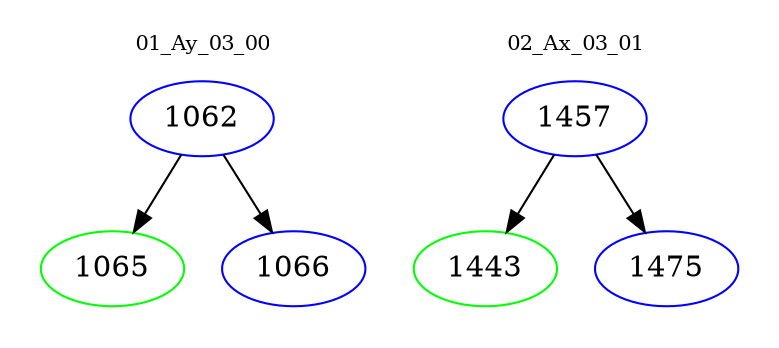digraph{
subgraph cluster_0 {
color = white
label = "01_Ay_03_00";
fontsize=10;
T0_1062 [label="1062", color="blue"]
T0_1062 -> T0_1065 [color="black"]
T0_1065 [label="1065", color="green"]
T0_1062 -> T0_1066 [color="black"]
T0_1066 [label="1066", color="blue"]
}
subgraph cluster_1 {
color = white
label = "02_Ax_03_01";
fontsize=10;
T1_1457 [label="1457", color="blue"]
T1_1457 -> T1_1443 [color="black"]
T1_1443 [label="1443", color="green"]
T1_1457 -> T1_1475 [color="black"]
T1_1475 [label="1475", color="blue"]
}
}
